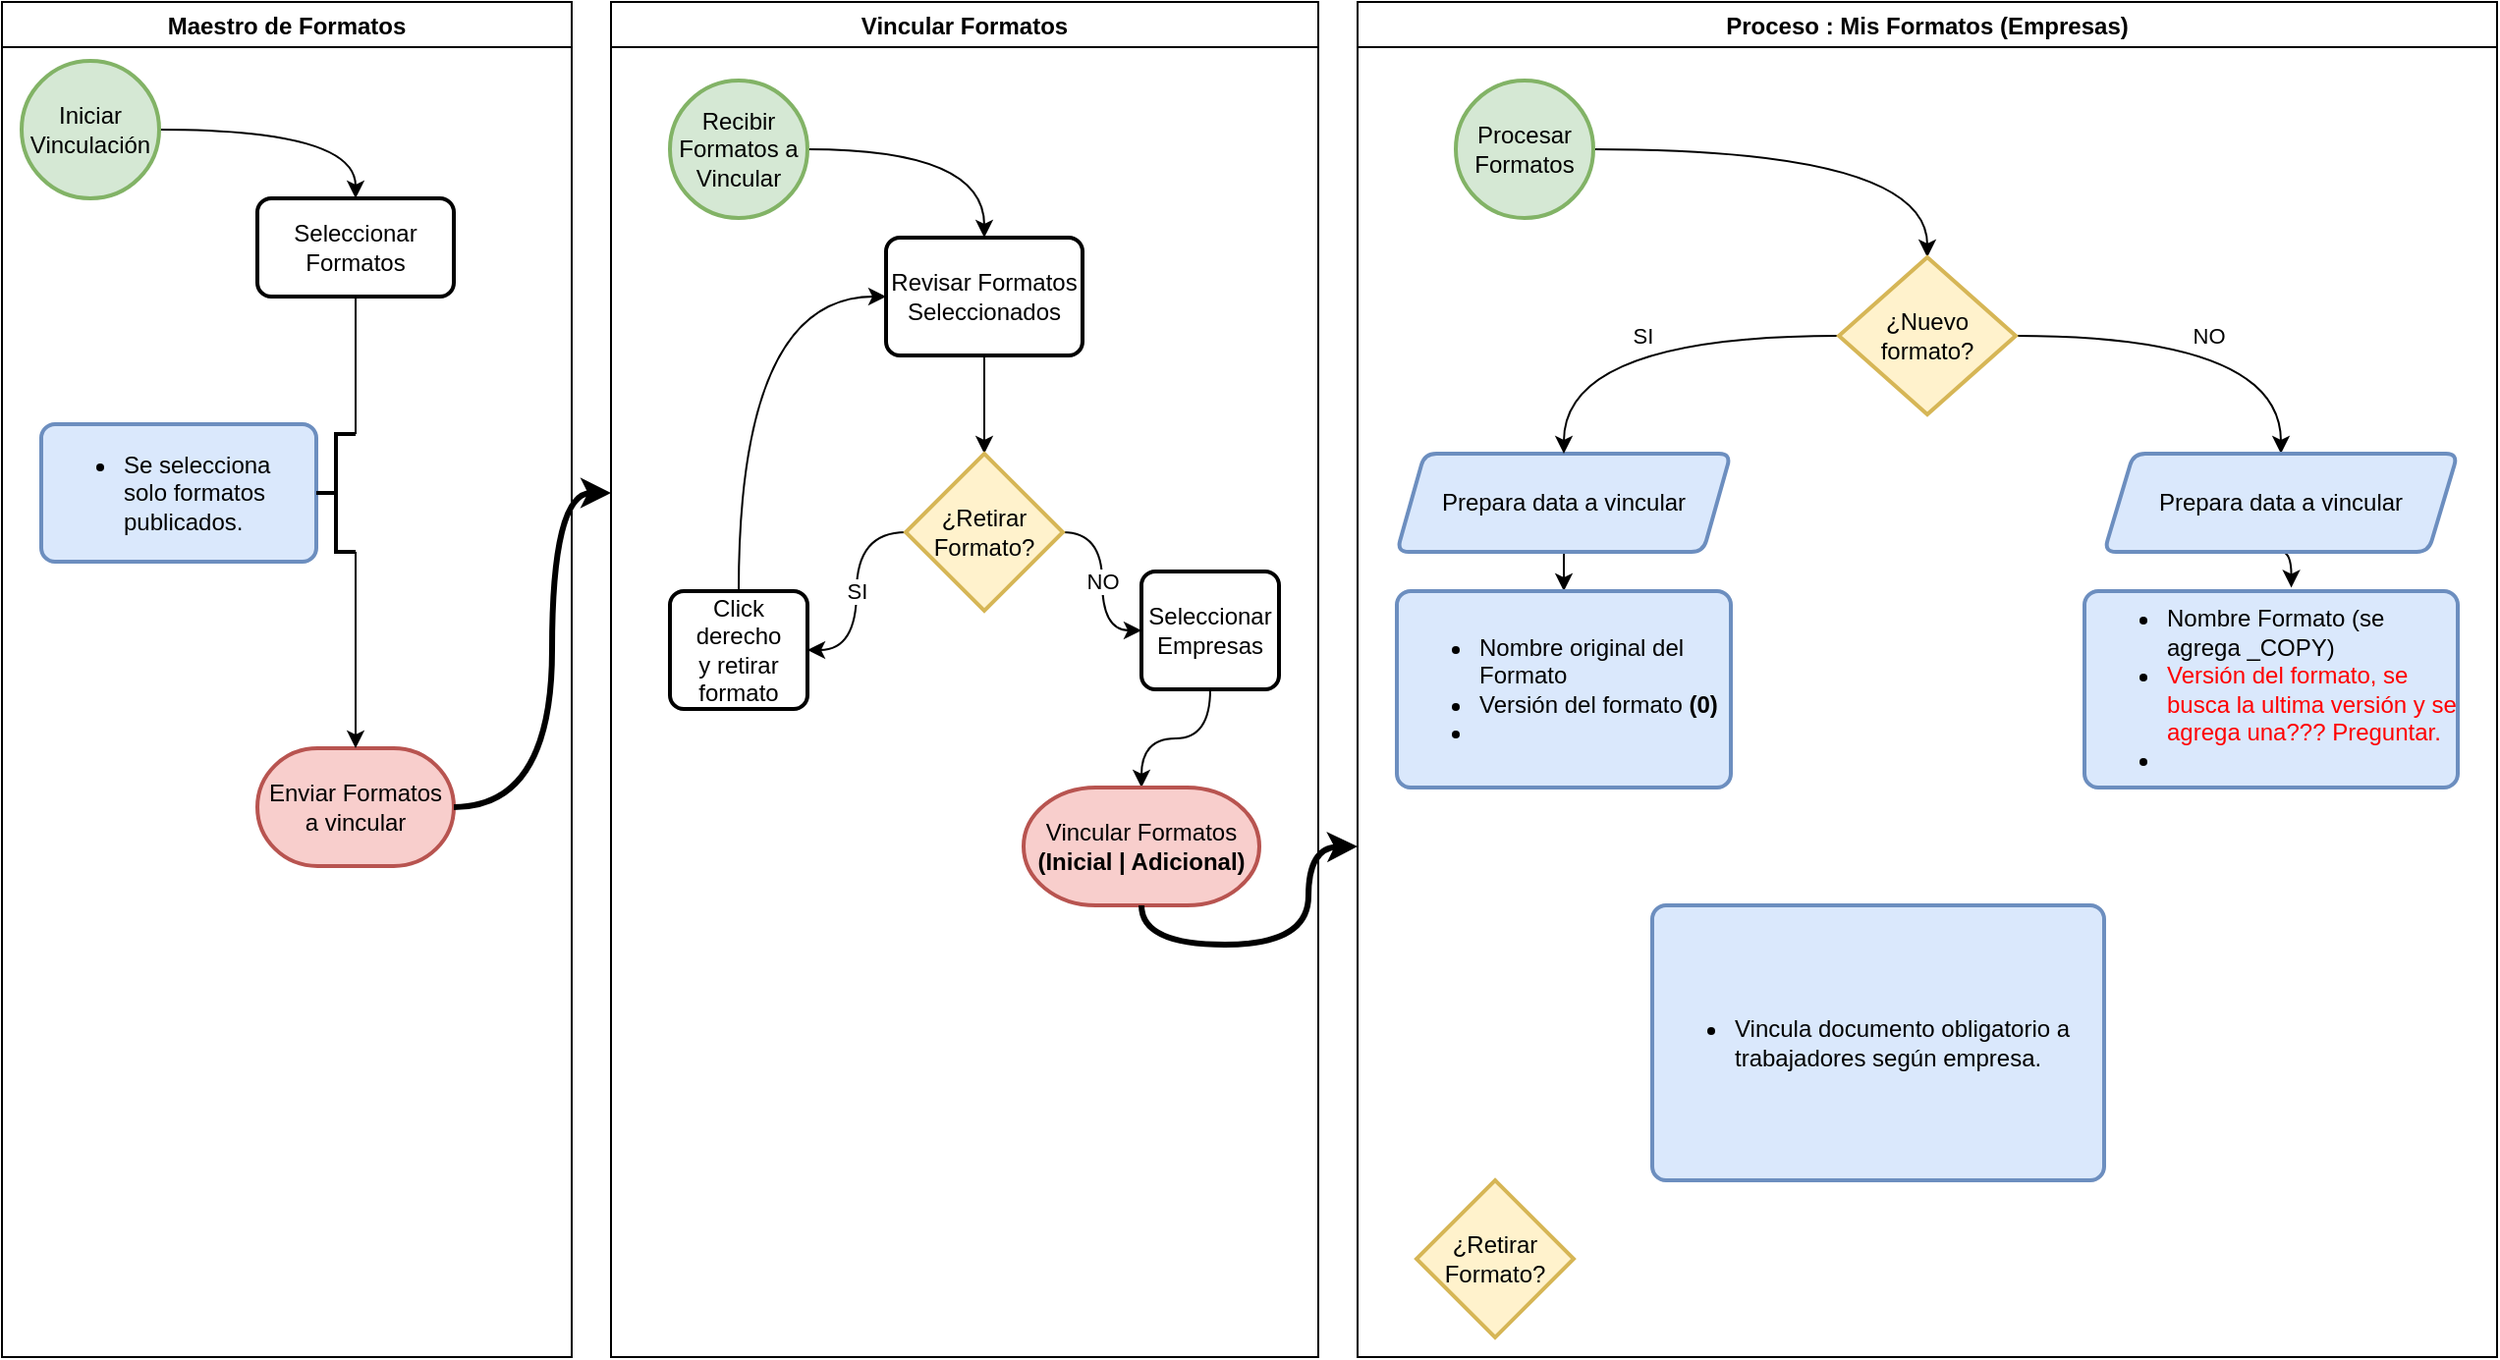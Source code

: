 <mxfile version="20.3.6" type="github">
  <diagram id="1CFobQ2R7W-019GyAtfh" name="Página-1">
    <mxGraphModel dx="1421" dy="754" grid="1" gridSize="10" guides="1" tooltips="1" connect="1" arrows="1" fold="1" page="1" pageScale="1" pageWidth="827" pageHeight="1169" math="0" shadow="0">
      <root>
        <mxCell id="0" />
        <mxCell id="1" parent="0" />
        <mxCell id="TtwKRHuBAoZqLb8zqqri-1" value="Maestro de Formatos" style="swimlane;" vertex="1" parent="1">
          <mxGeometry x="10" y="30" width="290" height="690" as="geometry" />
        </mxCell>
        <mxCell id="TtwKRHuBAoZqLb8zqqri-7" style="edgeStyle=orthogonalEdgeStyle;rounded=0;orthogonalLoop=1;jettySize=auto;html=1;exitX=1;exitY=0.5;exitDx=0;exitDy=0;exitPerimeter=0;entryX=0.5;entryY=0;entryDx=0;entryDy=0;curved=1;" edge="1" parent="TtwKRHuBAoZqLb8zqqri-1" source="TtwKRHuBAoZqLb8zqqri-3" target="TtwKRHuBAoZqLb8zqqri-5">
          <mxGeometry relative="1" as="geometry" />
        </mxCell>
        <mxCell id="TtwKRHuBAoZqLb8zqqri-3" value="Iniciar Vinculación" style="strokeWidth=2;html=1;shape=mxgraph.flowchart.start_2;whiteSpace=wrap;fillColor=#d5e8d4;strokeColor=#82b366;" vertex="1" parent="TtwKRHuBAoZqLb8zqqri-1">
          <mxGeometry x="10" y="30" width="70" height="70" as="geometry" />
        </mxCell>
        <mxCell id="TtwKRHuBAoZqLb8zqqri-64" style="rounded=0;orthogonalLoop=1;jettySize=auto;html=1;exitX=0.5;exitY=1;exitDx=0;exitDy=0;entryX=1;entryY=0;entryDx=0;entryDy=0;entryPerimeter=0;strokeColor=#000000;strokeWidth=1;fontColor=#FF0000;startArrow=none;startFill=0;endArrow=none;endFill=0;" edge="1" parent="TtwKRHuBAoZqLb8zqqri-1" source="TtwKRHuBAoZqLb8zqqri-5" target="TtwKRHuBAoZqLb8zqqri-63">
          <mxGeometry relative="1" as="geometry" />
        </mxCell>
        <mxCell id="TtwKRHuBAoZqLb8zqqri-5" value="Seleccionar Formatos" style="rounded=1;whiteSpace=wrap;html=1;absoluteArcSize=1;arcSize=14;strokeWidth=2;" vertex="1" parent="TtwKRHuBAoZqLb8zqqri-1">
          <mxGeometry x="130" y="100" width="100" height="50" as="geometry" />
        </mxCell>
        <mxCell id="TtwKRHuBAoZqLb8zqqri-40" value="Enviar Formatos a vincular" style="strokeWidth=2;html=1;shape=mxgraph.flowchart.terminator;whiteSpace=wrap;fillColor=#f8cecc;strokeColor=#b85450;" vertex="1" parent="TtwKRHuBAoZqLb8zqqri-1">
          <mxGeometry x="130" y="380" width="100" height="60" as="geometry" />
        </mxCell>
        <mxCell id="TtwKRHuBAoZqLb8zqqri-60" value="&lt;ul&gt;&lt;li&gt;Se selecciona solo formatos publicados.&lt;/li&gt;&lt;/ul&gt;" style="rounded=1;whiteSpace=wrap;html=1;absoluteArcSize=1;arcSize=14;strokeWidth=2;fillColor=#dae8fc;strokeColor=#6c8ebf;align=left;" vertex="1" parent="TtwKRHuBAoZqLb8zqqri-1">
          <mxGeometry x="20" y="215" width="140" height="70" as="geometry" />
        </mxCell>
        <mxCell id="TtwKRHuBAoZqLb8zqqri-65" style="edgeStyle=orthogonalEdgeStyle;curved=1;rounded=0;orthogonalLoop=1;jettySize=auto;html=1;exitX=1;exitY=1;exitDx=0;exitDy=0;exitPerimeter=0;strokeColor=#000000;strokeWidth=1;fontColor=#FF0000;" edge="1" parent="TtwKRHuBAoZqLb8zqqri-1" source="TtwKRHuBAoZqLb8zqqri-63" target="TtwKRHuBAoZqLb8zqqri-40">
          <mxGeometry relative="1" as="geometry" />
        </mxCell>
        <mxCell id="TtwKRHuBAoZqLb8zqqri-63" value="" style="strokeWidth=2;html=1;shape=mxgraph.flowchart.annotation_2;align=left;labelPosition=right;pointerEvents=1;fontColor=#FF0000;" vertex="1" parent="TtwKRHuBAoZqLb8zqqri-1">
          <mxGeometry x="160" y="220" width="20" height="60" as="geometry" />
        </mxCell>
        <mxCell id="TtwKRHuBAoZqLb8zqqri-2" value="Proceso : Mis Formatos (Empresas)" style="swimlane;" vertex="1" parent="1">
          <mxGeometry x="700" y="30" width="580" height="690" as="geometry" />
        </mxCell>
        <mxCell id="TtwKRHuBAoZqLb8zqqri-58" style="edgeStyle=orthogonalEdgeStyle;curved=1;rounded=0;orthogonalLoop=1;jettySize=auto;html=1;exitX=0.5;exitY=1;exitDx=0;exitDy=0;entryX=0.5;entryY=0;entryDx=0;entryDy=0;strokeColor=#000000;strokeWidth=1;fontColor=#FF0000;" edge="1" parent="TtwKRHuBAoZqLb8zqqri-2" source="TtwKRHuBAoZqLb8zqqri-35" target="TtwKRHuBAoZqLb8zqqri-54">
          <mxGeometry relative="1" as="geometry" />
        </mxCell>
        <mxCell id="TtwKRHuBAoZqLb8zqqri-35" value="Prepara data a vincular" style="shape=parallelogram;html=1;strokeWidth=2;perimeter=parallelogramPerimeter;whiteSpace=wrap;rounded=1;arcSize=12;size=0.083;fillColor=#dae8fc;strokeColor=#6c8ebf;" vertex="1" parent="TtwKRHuBAoZqLb8zqqri-2">
          <mxGeometry x="20" y="230" width="170" height="50" as="geometry" />
        </mxCell>
        <mxCell id="TtwKRHuBAoZqLb8zqqri-50" style="edgeStyle=orthogonalEdgeStyle;curved=1;rounded=0;orthogonalLoop=1;jettySize=auto;html=1;exitX=1;exitY=0.5;exitDx=0;exitDy=0;exitPerimeter=0;entryX=0.5;entryY=0;entryDx=0;entryDy=0;entryPerimeter=0;strokeColor=#000000;strokeWidth=1;" edge="1" parent="TtwKRHuBAoZqLb8zqqri-2" source="TtwKRHuBAoZqLb8zqqri-46" target="TtwKRHuBAoZqLb8zqqri-49">
          <mxGeometry relative="1" as="geometry" />
        </mxCell>
        <mxCell id="TtwKRHuBAoZqLb8zqqri-46" value="Procesar Formatos" style="strokeWidth=2;html=1;shape=mxgraph.flowchart.start_2;whiteSpace=wrap;fillColor=#d5e8d4;strokeColor=#82b366;" vertex="1" parent="TtwKRHuBAoZqLb8zqqri-2">
          <mxGeometry x="50" y="40" width="70" height="70" as="geometry" />
        </mxCell>
        <mxCell id="TtwKRHuBAoZqLb8zqqri-52" value="SI" style="edgeStyle=orthogonalEdgeStyle;curved=1;rounded=0;orthogonalLoop=1;jettySize=auto;html=1;exitX=0;exitY=0.5;exitDx=0;exitDy=0;exitPerimeter=0;entryX=0.5;entryY=0;entryDx=0;entryDy=0;strokeColor=#000000;strokeWidth=1;" edge="1" parent="TtwKRHuBAoZqLb8zqqri-2" source="TtwKRHuBAoZqLb8zqqri-49" target="TtwKRHuBAoZqLb8zqqri-35">
          <mxGeometry relative="1" as="geometry" />
        </mxCell>
        <mxCell id="TtwKRHuBAoZqLb8zqqri-57" value="NO" style="edgeStyle=orthogonalEdgeStyle;curved=1;rounded=0;orthogonalLoop=1;jettySize=auto;html=1;exitX=1;exitY=0.5;exitDx=0;exitDy=0;exitPerimeter=0;entryX=0.5;entryY=0;entryDx=0;entryDy=0;strokeColor=#000000;strokeWidth=1;" edge="1" parent="TtwKRHuBAoZqLb8zqqri-2" source="TtwKRHuBAoZqLb8zqqri-49" target="TtwKRHuBAoZqLb8zqqri-56">
          <mxGeometry relative="1" as="geometry" />
        </mxCell>
        <mxCell id="TtwKRHuBAoZqLb8zqqri-49" value="¿Nuevo formato?" style="strokeWidth=2;html=1;shape=mxgraph.flowchart.decision;whiteSpace=wrap;fillColor=#fff2cc;strokeColor=#d6b656;" vertex="1" parent="TtwKRHuBAoZqLb8zqqri-2">
          <mxGeometry x="245" y="130" width="90" height="80" as="geometry" />
        </mxCell>
        <mxCell id="TtwKRHuBAoZqLb8zqqri-48" value="¿Retirar Formato?" style="strokeWidth=2;html=1;shape=mxgraph.flowchart.decision;whiteSpace=wrap;fillColor=#fff2cc;strokeColor=#d6b656;" vertex="1" parent="TtwKRHuBAoZqLb8zqqri-2">
          <mxGeometry x="30" y="600" width="80" height="80" as="geometry" />
        </mxCell>
        <mxCell id="TtwKRHuBAoZqLb8zqqri-53" value="&lt;ul&gt;&lt;li&gt;Vincula documento obligatorio a trabajadores según empresa.&lt;/li&gt;&lt;/ul&gt;" style="rounded=1;whiteSpace=wrap;html=1;absoluteArcSize=1;arcSize=14;strokeWidth=2;fillColor=#dae8fc;strokeColor=#6c8ebf;align=left;" vertex="1" parent="TtwKRHuBAoZqLb8zqqri-2">
          <mxGeometry x="150" y="460" width="230" height="140" as="geometry" />
        </mxCell>
        <mxCell id="TtwKRHuBAoZqLb8zqqri-54" value="&lt;ul&gt;&lt;li&gt;Nombre original del Formato&lt;/li&gt;&lt;li&gt;Versión del formato &lt;b&gt;(0)&lt;/b&gt;&lt;/li&gt;&lt;li&gt;&lt;b&gt;&lt;br&gt;&lt;/b&gt;&lt;/li&gt;&lt;/ul&gt;" style="rounded=1;whiteSpace=wrap;html=1;absoluteArcSize=1;arcSize=14;strokeWidth=2;fillColor=#dae8fc;strokeColor=#6c8ebf;align=left;" vertex="1" parent="TtwKRHuBAoZqLb8zqqri-2">
          <mxGeometry x="20" y="300" width="170" height="100" as="geometry" />
        </mxCell>
        <mxCell id="TtwKRHuBAoZqLb8zqqri-55" value="&lt;ul&gt;&lt;li&gt;Nombre Formato (se agrega _COPY)&lt;/li&gt;&lt;li&gt;&lt;font color=&quot;#ff0000&quot;&gt;Versión del formato, se busca la ultima versión y se agrega una??? Preguntar.&lt;/font&gt;&lt;/li&gt;&lt;li&gt;&lt;b&gt;&lt;br&gt;&lt;/b&gt;&lt;/li&gt;&lt;/ul&gt;" style="rounded=1;whiteSpace=wrap;html=1;absoluteArcSize=1;arcSize=14;strokeWidth=2;fillColor=#dae8fc;strokeColor=#6c8ebf;align=left;" vertex="1" parent="TtwKRHuBAoZqLb8zqqri-2">
          <mxGeometry x="370" y="300" width="190" height="100" as="geometry" />
        </mxCell>
        <mxCell id="TtwKRHuBAoZqLb8zqqri-59" style="edgeStyle=orthogonalEdgeStyle;curved=1;rounded=0;orthogonalLoop=1;jettySize=auto;html=1;exitX=0.5;exitY=1;exitDx=0;exitDy=0;entryX=0.554;entryY=-0.018;entryDx=0;entryDy=0;entryPerimeter=0;strokeColor=#000000;strokeWidth=1;fontColor=#FF0000;" edge="1" parent="TtwKRHuBAoZqLb8zqqri-2" source="TtwKRHuBAoZqLb8zqqri-56" target="TtwKRHuBAoZqLb8zqqri-55">
          <mxGeometry relative="1" as="geometry" />
        </mxCell>
        <mxCell id="TtwKRHuBAoZqLb8zqqri-56" value="Prepara data a vincular" style="shape=parallelogram;html=1;strokeWidth=2;perimeter=parallelogramPerimeter;whiteSpace=wrap;rounded=1;arcSize=12;size=0.083;fillColor=#dae8fc;strokeColor=#6c8ebf;" vertex="1" parent="TtwKRHuBAoZqLb8zqqri-2">
          <mxGeometry x="380" y="230" width="180" height="50" as="geometry" />
        </mxCell>
        <mxCell id="TtwKRHuBAoZqLb8zqqri-4" value="Vincular Formatos" style="swimlane;" vertex="1" parent="1">
          <mxGeometry x="320" y="30" width="360" height="690" as="geometry" />
        </mxCell>
        <mxCell id="TtwKRHuBAoZqLb8zqqri-12" style="edgeStyle=orthogonalEdgeStyle;curved=1;rounded=0;orthogonalLoop=1;jettySize=auto;html=1;exitX=0.5;exitY=1;exitDx=0;exitDy=0;entryX=0.5;entryY=0;entryDx=0;entryDy=0;entryPerimeter=0;" edge="1" parent="TtwKRHuBAoZqLb8zqqri-4" source="TtwKRHuBAoZqLb8zqqri-9" target="TtwKRHuBAoZqLb8zqqri-11">
          <mxGeometry relative="1" as="geometry" />
        </mxCell>
        <mxCell id="TtwKRHuBAoZqLb8zqqri-9" value="Revisar Formatos Seleccionados" style="rounded=1;whiteSpace=wrap;html=1;absoluteArcSize=1;arcSize=14;strokeWidth=2;" vertex="1" parent="TtwKRHuBAoZqLb8zqqri-4">
          <mxGeometry x="140" y="120" width="100" height="60" as="geometry" />
        </mxCell>
        <mxCell id="TtwKRHuBAoZqLb8zqqri-20" value="SI" style="edgeStyle=orthogonalEdgeStyle;curved=1;rounded=0;orthogonalLoop=1;jettySize=auto;html=1;exitX=0;exitY=0.5;exitDx=0;exitDy=0;exitPerimeter=0;entryX=1;entryY=0.5;entryDx=0;entryDy=0;" edge="1" parent="TtwKRHuBAoZqLb8zqqri-4" source="TtwKRHuBAoZqLb8zqqri-11" target="TtwKRHuBAoZqLb8zqqri-13">
          <mxGeometry relative="1" as="geometry" />
        </mxCell>
        <mxCell id="TtwKRHuBAoZqLb8zqqri-26" value="NO" style="edgeStyle=orthogonalEdgeStyle;curved=1;rounded=0;orthogonalLoop=1;jettySize=auto;html=1;exitX=1;exitY=0.5;exitDx=0;exitDy=0;exitPerimeter=0;entryX=0;entryY=0.5;entryDx=0;entryDy=0;" edge="1" parent="TtwKRHuBAoZqLb8zqqri-4" source="TtwKRHuBAoZqLb8zqqri-11" target="TtwKRHuBAoZqLb8zqqri-21">
          <mxGeometry relative="1" as="geometry" />
        </mxCell>
        <mxCell id="TtwKRHuBAoZqLb8zqqri-11" value="¿Retirar Formato?" style="strokeWidth=2;html=1;shape=mxgraph.flowchart.decision;whiteSpace=wrap;fillColor=#fff2cc;strokeColor=#d6b656;" vertex="1" parent="TtwKRHuBAoZqLb8zqqri-4">
          <mxGeometry x="150" y="230" width="80" height="80" as="geometry" />
        </mxCell>
        <mxCell id="TtwKRHuBAoZqLb8zqqri-38" style="edgeStyle=orthogonalEdgeStyle;curved=1;rounded=0;orthogonalLoop=1;jettySize=auto;html=1;exitX=0.5;exitY=0;exitDx=0;exitDy=0;entryX=0;entryY=0.5;entryDx=0;entryDy=0;" edge="1" parent="TtwKRHuBAoZqLb8zqqri-4" source="TtwKRHuBAoZqLb8zqqri-13" target="TtwKRHuBAoZqLb8zqqri-9">
          <mxGeometry relative="1" as="geometry" />
        </mxCell>
        <mxCell id="TtwKRHuBAoZqLb8zqqri-13" value="Click derecho&lt;br&gt;y retirar formato" style="rounded=1;whiteSpace=wrap;html=1;absoluteArcSize=1;arcSize=14;strokeWidth=2;" vertex="1" parent="TtwKRHuBAoZqLb8zqqri-4">
          <mxGeometry x="30" y="300" width="70" height="60" as="geometry" />
        </mxCell>
        <mxCell id="TtwKRHuBAoZqLb8zqqri-44" style="edgeStyle=orthogonalEdgeStyle;curved=1;rounded=0;orthogonalLoop=1;jettySize=auto;html=1;exitX=0.5;exitY=1;exitDx=0;exitDy=0;entryX=0.5;entryY=0;entryDx=0;entryDy=0;entryPerimeter=0;" edge="1" parent="TtwKRHuBAoZqLb8zqqri-4" source="TtwKRHuBAoZqLb8zqqri-21" target="TtwKRHuBAoZqLb8zqqri-43">
          <mxGeometry relative="1" as="geometry" />
        </mxCell>
        <mxCell id="TtwKRHuBAoZqLb8zqqri-21" value="Seleccionar Empresas" style="rounded=1;whiteSpace=wrap;html=1;absoluteArcSize=1;arcSize=14;strokeWidth=2;" vertex="1" parent="TtwKRHuBAoZqLb8zqqri-4">
          <mxGeometry x="270" y="290" width="70" height="60" as="geometry" />
        </mxCell>
        <mxCell id="TtwKRHuBAoZqLb8zqqri-37" style="edgeStyle=orthogonalEdgeStyle;curved=1;rounded=0;orthogonalLoop=1;jettySize=auto;html=1;exitX=1;exitY=0.5;exitDx=0;exitDy=0;exitPerimeter=0;entryX=0.5;entryY=0;entryDx=0;entryDy=0;" edge="1" parent="TtwKRHuBAoZqLb8zqqri-4" source="TtwKRHuBAoZqLb8zqqri-36" target="TtwKRHuBAoZqLb8zqqri-9">
          <mxGeometry relative="1" as="geometry" />
        </mxCell>
        <mxCell id="TtwKRHuBAoZqLb8zqqri-36" value="Recibir Formatos a Vincular" style="strokeWidth=2;html=1;shape=mxgraph.flowchart.start_2;whiteSpace=wrap;fillColor=#d5e8d4;strokeColor=#82b366;" vertex="1" parent="TtwKRHuBAoZqLb8zqqri-4">
          <mxGeometry x="30" y="40" width="70" height="70" as="geometry" />
        </mxCell>
        <mxCell id="TtwKRHuBAoZqLb8zqqri-43" value="Vincular Formatos&lt;br&gt;&lt;b&gt;(Inicial | Adicional)&lt;/b&gt;" style="strokeWidth=2;html=1;shape=mxgraph.flowchart.terminator;whiteSpace=wrap;fillColor=#f8cecc;strokeColor=#b85450;" vertex="1" parent="TtwKRHuBAoZqLb8zqqri-4">
          <mxGeometry x="210" y="400" width="120" height="60" as="geometry" />
        </mxCell>
        <mxCell id="TtwKRHuBAoZqLb8zqqri-42" style="edgeStyle=orthogonalEdgeStyle;curved=1;rounded=0;orthogonalLoop=1;jettySize=auto;html=1;exitX=1;exitY=0.5;exitDx=0;exitDy=0;exitPerimeter=0;strokeWidth=3;strokeColor=#000000;" edge="1" parent="1" source="TtwKRHuBAoZqLb8zqqri-40">
          <mxGeometry relative="1" as="geometry">
            <mxPoint x="320" y="280" as="targetPoint" />
            <Array as="points">
              <mxPoint x="290" y="440" />
              <mxPoint x="290" y="280" />
            </Array>
          </mxGeometry>
        </mxCell>
        <mxCell id="TtwKRHuBAoZqLb8zqqri-45" style="edgeStyle=orthogonalEdgeStyle;curved=1;rounded=0;orthogonalLoop=1;jettySize=auto;html=1;exitX=0.5;exitY=1;exitDx=0;exitDy=0;exitPerimeter=0;fillColor=#f8cecc;strokeColor=#000000;strokeWidth=3;" edge="1" parent="1" source="TtwKRHuBAoZqLb8zqqri-43">
          <mxGeometry relative="1" as="geometry">
            <mxPoint x="700" y="460" as="targetPoint" />
          </mxGeometry>
        </mxCell>
      </root>
    </mxGraphModel>
  </diagram>
</mxfile>
